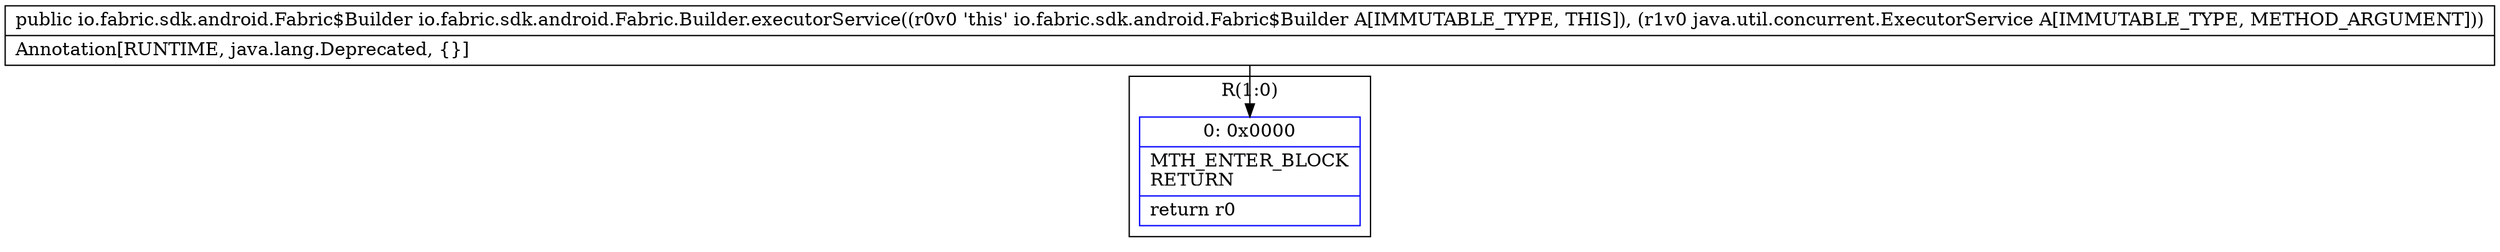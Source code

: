 digraph "CFG forio.fabric.sdk.android.Fabric.Builder.executorService(Ljava\/util\/concurrent\/ExecutorService;)Lio\/fabric\/sdk\/android\/Fabric$Builder;" {
subgraph cluster_Region_521871989 {
label = "R(1:0)";
node [shape=record,color=blue];
Node_0 [shape=record,label="{0\:\ 0x0000|MTH_ENTER_BLOCK\lRETURN\l|return r0\l}"];
}
MethodNode[shape=record,label="{public io.fabric.sdk.android.Fabric$Builder io.fabric.sdk.android.Fabric.Builder.executorService((r0v0 'this' io.fabric.sdk.android.Fabric$Builder A[IMMUTABLE_TYPE, THIS]), (r1v0 java.util.concurrent.ExecutorService A[IMMUTABLE_TYPE, METHOD_ARGUMENT]))  | Annotation[RUNTIME, java.lang.Deprecated, \{\}]\l}"];
MethodNode -> Node_0;
}

